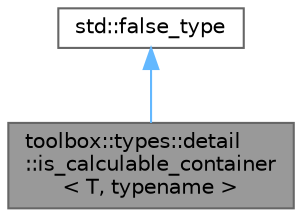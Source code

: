 digraph "toolbox::types::detail::is_calculable_container&lt; T, typename &gt;"
{
 // LATEX_PDF_SIZE
  bgcolor="transparent";
  edge [fontname=Helvetica,fontsize=10,labelfontname=Helvetica,labelfontsize=10];
  node [fontname=Helvetica,fontsize=10,shape=box,height=0.2,width=0.4];
  Node1 [id="Node000001",label="toolbox::types::detail\l::is_calculable_container\l\< T, typename \>",height=0.2,width=0.4,color="gray40", fillcolor="grey60", style="filled", fontcolor="black",tooltip="辅助类型特征,用于检查类型是否为可计算容器 / Helper type trait to check if a type is a calculable container"];
  Node2 -> Node1 [id="edge1_Node000001_Node000002",dir="back",color="steelblue1",style="solid",tooltip=" "];
  Node2 [id="Node000002",label="std::false_type",height=0.2,width=0.4,color="gray40", fillcolor="white", style="filled",tooltip=" "];
}
